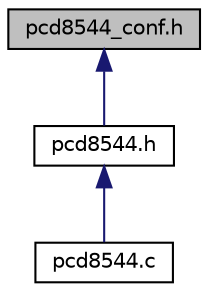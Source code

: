 digraph "pcd8544_conf.h"
{
  edge [fontname="Helvetica",fontsize="10",labelfontname="Helvetica",labelfontsize="10"];
  node [fontname="Helvetica",fontsize="10",shape=record];
  Node3 [label="pcd8544_conf.h",height=0.2,width=0.4,color="black", fillcolor="grey75", style="filled", fontcolor="black"];
  Node3 -> Node4 [dir="back",color="midnightblue",fontsize="10",style="solid",fontname="Helvetica"];
  Node4 [label="pcd8544.h",height=0.2,width=0.4,color="black", fillcolor="white", style="filled",URL="$pcd8544_8h.html",tooltip="PCD8544 LCD controller library interface. "];
  Node4 -> Node5 [dir="back",color="midnightblue",fontsize="10",style="solid",fontname="Helvetica"];
  Node5 [label="pcd8544.c",height=0.2,width=0.4,color="black", fillcolor="white", style="filled",URL="$pcd8544_8c_source.html"];
}
